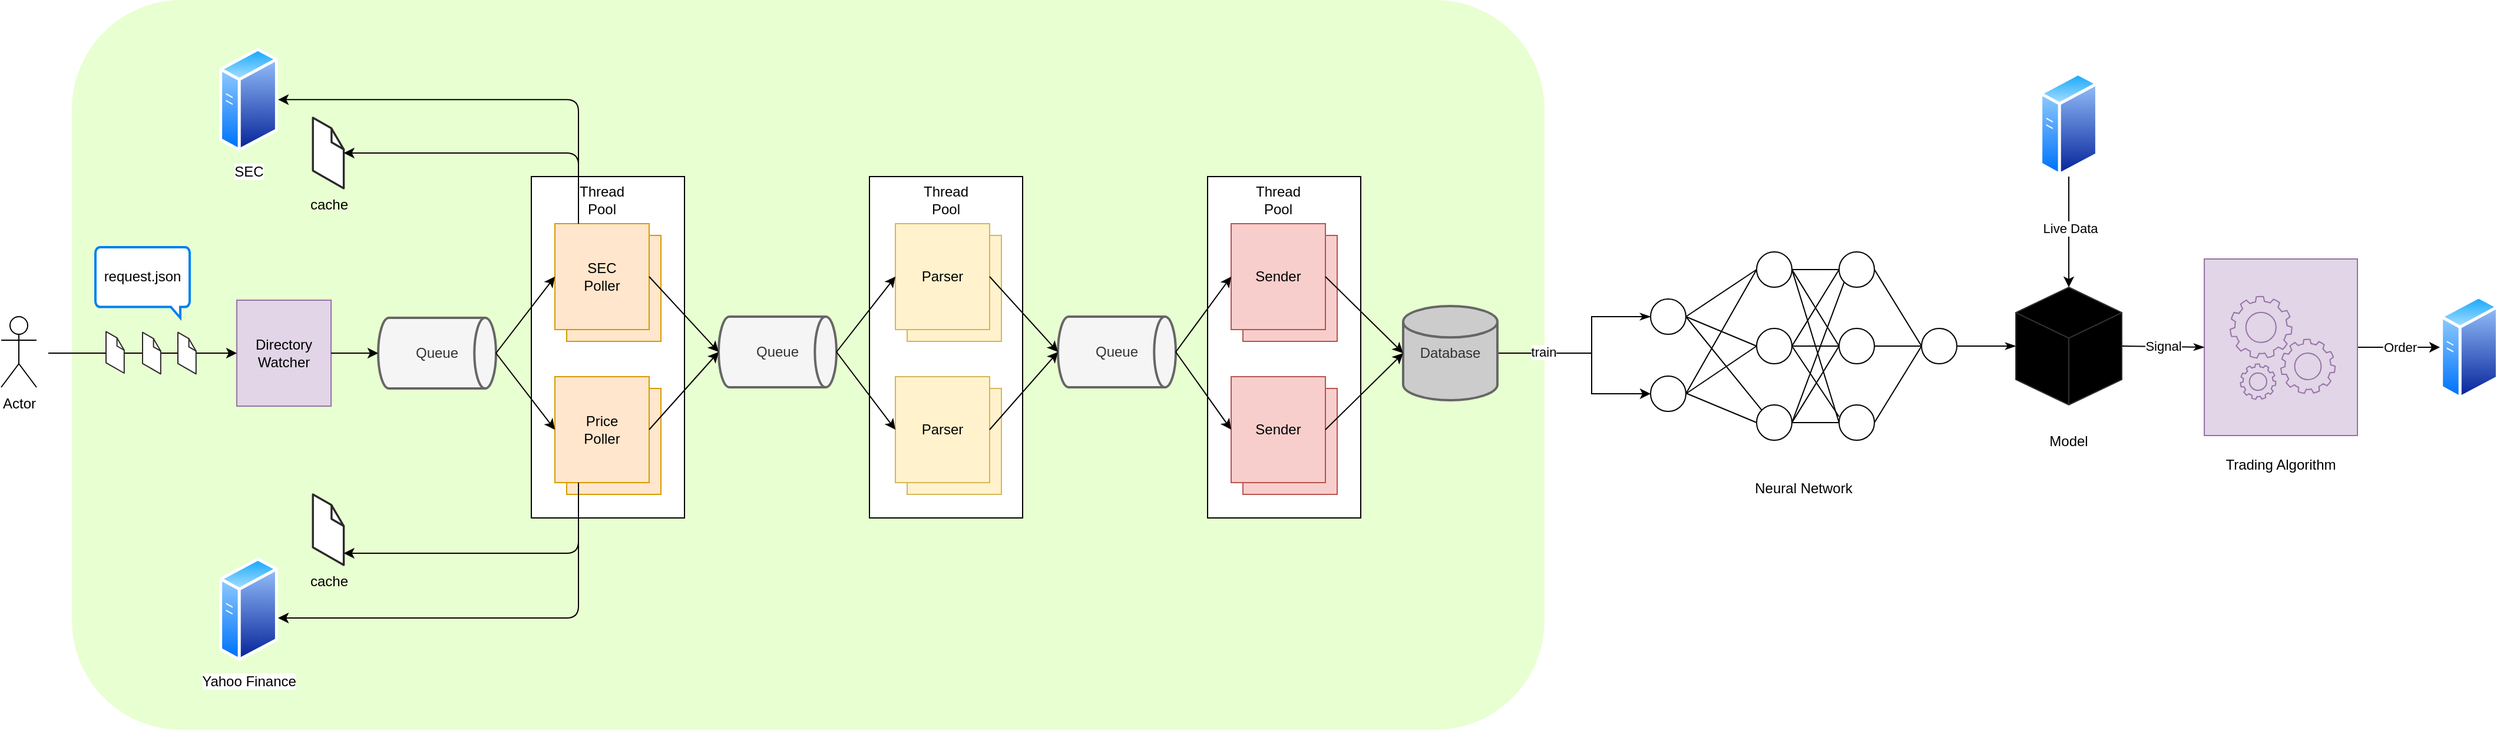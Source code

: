 <mxfile version="14.6.13" type="device"><diagram id="Uc7wO5jZ0mnAPqPivELf" name="Page-1"><mxGraphModel dx="1911" dy="1662" grid="1" gridSize="10" guides="1" tooltips="1" connect="1" arrows="1" fold="1" page="1" pageScale="1" pageWidth="827" pageHeight="1169" math="0" shadow="0"><root><mxCell id="0"/><mxCell id="1" parent="0"/><mxCell id="kiufa7p6xv2dPa-8TVBL-117" value="" style="rounded=1;whiteSpace=wrap;html=1;strokeColor=none;fillColor=#B3FF66;opacity=30;" vertex="1" parent="1"><mxGeometry x="-150" y="-30" width="1250" height="620" as="geometry"/></mxCell><mxCell id="kiufa7p6xv2dPa-8TVBL-112" style="edgeStyle=orthogonalEdgeStyle;rounded=0;orthogonalLoop=1;jettySize=auto;html=1;exitX=1;exitY=0.5;exitDx=0;exitDy=0;entryX=0;entryY=0.5;entryDx=0;entryDy=0;startArrow=none;startFill=0;endArrow=classic;endFill=1;" edge="1" parent="1" source="kiufa7p6xv2dPa-8TVBL-107" target="kiufa7p6xv2dPa-8TVBL-111"><mxGeometry relative="1" as="geometry"/></mxCell><mxCell id="kiufa7p6xv2dPa-8TVBL-113" value="Order" style="edgeLabel;html=1;align=center;verticalAlign=middle;resizable=0;points=[];" vertex="1" connectable="0" parent="kiufa7p6xv2dPa-8TVBL-112"><mxGeometry x="-0.08" relative="1" as="geometry"><mxPoint x="4" as="offset"/></mxGeometry></mxCell><mxCell id="kiufa7p6xv2dPa-8TVBL-107" value="" style="rounded=0;whiteSpace=wrap;html=1;fillColor=#e1d5e7;strokeColor=#9673a6;" vertex="1" parent="1"><mxGeometry x="1660" y="190" width="130" height="150" as="geometry"/></mxCell><mxCell id="kiufa7p6xv2dPa-8TVBL-39" value="" style="rounded=0;whiteSpace=wrap;html=1;" vertex="1" parent="1"><mxGeometry x="814" y="120" width="130" height="290" as="geometry"/></mxCell><mxCell id="kiufa7p6xv2dPa-8TVBL-37" value="Sender" style="rounded=0;whiteSpace=wrap;html=1;fillColor=#f8cecc;strokeColor=#b85450;" vertex="1" parent="1"><mxGeometry x="844" y="300" width="80" height="90" as="geometry"/></mxCell><mxCell id="kiufa7p6xv2dPa-8TVBL-36" value="Sender" style="rounded=0;whiteSpace=wrap;html=1;fillColor=#f8cecc;strokeColor=#b85450;" vertex="1" parent="1"><mxGeometry x="844" y="170" width="80" height="90" as="geometry"/></mxCell><mxCell id="kiufa7p6xv2dPa-8TVBL-35" value="" style="rounded=0;whiteSpace=wrap;html=1;" vertex="1" parent="1"><mxGeometry x="527" y="120" width="130" height="290" as="geometry"/></mxCell><mxCell id="kiufa7p6xv2dPa-8TVBL-34" value="Parser" style="rounded=0;whiteSpace=wrap;html=1;fillColor=#fff2cc;strokeColor=#d6b656;" vertex="1" parent="1"><mxGeometry x="559" y="300" width="80" height="90" as="geometry"/></mxCell><mxCell id="kiufa7p6xv2dPa-8TVBL-33" value="Parser" style="rounded=0;whiteSpace=wrap;html=1;fillColor=#fff2cc;strokeColor=#d6b656;" vertex="1" parent="1"><mxGeometry x="559" y="170" width="80" height="90" as="geometry"/></mxCell><mxCell id="kiufa7p6xv2dPa-8TVBL-22" value="" style="rounded=0;whiteSpace=wrap;html=1;" vertex="1" parent="1"><mxGeometry x="240" y="120" width="130" height="290" as="geometry"/></mxCell><mxCell id="kiufa7p6xv2dPa-8TVBL-24" value="Poller" style="rounded=0;whiteSpace=wrap;html=1;fillColor=#ffe6cc;strokeColor=#d79b00;" vertex="1" parent="1"><mxGeometry x="270" y="300" width="80" height="90" as="geometry"/></mxCell><mxCell id="kiufa7p6xv2dPa-8TVBL-23" value="Poller" style="rounded=0;whiteSpace=wrap;html=1;fillColor=#ffe6cc;strokeColor=#d79b00;" vertex="1" parent="1"><mxGeometry x="270" y="170" width="80" height="90" as="geometry"/></mxCell><mxCell id="HAvQeMUSJQNMTFpUK1Np-1" value="Queue" style="strokeWidth=2;html=1;shape=mxgraph.flowchart.direct_data;whiteSpace=wrap;fillColor=#f5f5f5;strokeColor=#666666;fontColor=#333333;" parent="1" vertex="1"><mxGeometry x="110" y="240" width="100" height="60" as="geometry"/></mxCell><mxCell id="HAvQeMUSJQNMTFpUK1Np-3" value="Queue" style="strokeWidth=2;html=1;shape=mxgraph.flowchart.direct_data;whiteSpace=wrap;fillColor=#f5f5f5;strokeColor=#666666;fontColor=#333333;" parent="1" vertex="1"><mxGeometry x="399" y="239" width="100" height="60" as="geometry"/></mxCell><mxCell id="HAvQeMUSJQNMTFpUK1Np-4" value="Queue" style="strokeWidth=2;html=1;shape=mxgraph.flowchart.direct_data;whiteSpace=wrap;fillColor=#f5f5f5;strokeColor=#666666;fontColor=#333333;" parent="1" vertex="1"><mxGeometry x="687" y="239" width="100" height="60" as="geometry"/></mxCell><mxCell id="HAvQeMUSJQNMTFpUK1Np-6" value="SEC&lt;br&gt;Poller" style="rounded=0;whiteSpace=wrap;html=1;fillColor=#ffe6cc;strokeColor=#d79b00;" parent="1" vertex="1"><mxGeometry x="260" y="160" width="80" height="90" as="geometry"/></mxCell><mxCell id="HAvQeMUSJQNMTFpUK1Np-7" value="Price&lt;br&gt;Poller" style="rounded=0;whiteSpace=wrap;html=1;fillColor=#ffe6cc;strokeColor=#d79b00;" parent="1" vertex="1"><mxGeometry x="260" y="290" width="80" height="90" as="geometry"/></mxCell><mxCell id="HAvQeMUSJQNMTFpUK1Np-8" value="" style="endArrow=classic;html=1;exitX=1;exitY=0.5;exitDx=0;exitDy=0;exitPerimeter=0;entryX=0;entryY=0.5;entryDx=0;entryDy=0;" parent="1" source="HAvQeMUSJQNMTFpUK1Np-1" target="HAvQeMUSJQNMTFpUK1Np-6" edge="1"><mxGeometry width="50" height="50" relative="1" as="geometry"><mxPoint x="230" y="240" as="sourcePoint"/><mxPoint x="280" y="190" as="targetPoint"/></mxGeometry></mxCell><mxCell id="HAvQeMUSJQNMTFpUK1Np-9" value="" style="endArrow=classic;html=1;exitX=1;exitY=0.5;exitDx=0;exitDy=0;exitPerimeter=0;entryX=0;entryY=0.5;entryDx=0;entryDy=0;" parent="1" source="HAvQeMUSJQNMTFpUK1Np-1" target="HAvQeMUSJQNMTFpUK1Np-7" edge="1"><mxGeometry width="50" height="50" relative="1" as="geometry"><mxPoint x="250" y="280" as="sourcePoint"/><mxPoint x="290" y="215" as="targetPoint"/></mxGeometry></mxCell><mxCell id="HAvQeMUSJQNMTFpUK1Np-10" value="" style="endArrow=classic;html=1;exitX=1;exitY=0.5;exitDx=0;exitDy=0;entryX=0;entryY=0.5;entryDx=0;entryDy=0;entryPerimeter=0;" parent="1" source="HAvQeMUSJQNMTFpUK1Np-6" target="HAvQeMUSJQNMTFpUK1Np-3" edge="1"><mxGeometry width="50" height="50" relative="1" as="geometry"><mxPoint x="250" y="280" as="sourcePoint"/><mxPoint x="290" y="215" as="targetPoint"/></mxGeometry></mxCell><mxCell id="HAvQeMUSJQNMTFpUK1Np-11" value="" style="endArrow=classic;html=1;exitX=1;exitY=0.5;exitDx=0;exitDy=0;entryX=0;entryY=0.5;entryDx=0;entryDy=0;entryPerimeter=0;" parent="1" source="HAvQeMUSJQNMTFpUK1Np-7" target="HAvQeMUSJQNMTFpUK1Np-3" edge="1"><mxGeometry width="50" height="50" relative="1" as="geometry"><mxPoint x="250" y="280" as="sourcePoint"/><mxPoint x="290" y="345" as="targetPoint"/></mxGeometry></mxCell><mxCell id="HAvQeMUSJQNMTFpUK1Np-12" value="Parser" style="rounded=0;whiteSpace=wrap;html=1;fillColor=#fff2cc;strokeColor=#d6b656;" parent="1" vertex="1"><mxGeometry x="549" y="160" width="80" height="90" as="geometry"/></mxCell><mxCell id="HAvQeMUSJQNMTFpUK1Np-13" value="Parser" style="rounded=0;whiteSpace=wrap;html=1;fillColor=#fff2cc;strokeColor=#d6b656;" parent="1" vertex="1"><mxGeometry x="549" y="290" width="80" height="90" as="geometry"/></mxCell><mxCell id="HAvQeMUSJQNMTFpUK1Np-14" value="" style="endArrow=classic;html=1;exitX=1;exitY=0.5;exitDx=0;exitDy=0;exitPerimeter=0;entryX=0;entryY=0.5;entryDx=0;entryDy=0;" parent="1" source="HAvQeMUSJQNMTFpUK1Np-3" target="HAvQeMUSJQNMTFpUK1Np-12" edge="1"><mxGeometry width="50" height="50" relative="1" as="geometry"><mxPoint x="509" y="270" as="sourcePoint"/><mxPoint x="549" y="190" as="targetPoint"/></mxGeometry></mxCell><mxCell id="HAvQeMUSJQNMTFpUK1Np-15" value="" style="endArrow=classic;html=1;exitX=1;exitY=0.5;exitDx=0;exitDy=0;exitPerimeter=0;entryX=0;entryY=0.5;entryDx=0;entryDy=0;" parent="1" source="HAvQeMUSJQNMTFpUK1Np-3" target="HAvQeMUSJQNMTFpUK1Np-13" edge="1"><mxGeometry width="50" height="50" relative="1" as="geometry"><mxPoint x="509" y="270" as="sourcePoint"/><mxPoint x="559" y="215" as="targetPoint"/></mxGeometry></mxCell><mxCell id="HAvQeMUSJQNMTFpUK1Np-16" value="" style="endArrow=classic;html=1;exitX=1;exitY=0.5;exitDx=0;exitDy=0;entryX=0;entryY=0.5;entryDx=0;entryDy=0;entryPerimeter=0;" parent="1" source="HAvQeMUSJQNMTFpUK1Np-12" target="HAvQeMUSJQNMTFpUK1Np-4" edge="1"><mxGeometry width="50" height="50" relative="1" as="geometry"><mxPoint x="519" y="280" as="sourcePoint"/><mxPoint x="669" y="270" as="targetPoint"/></mxGeometry></mxCell><mxCell id="HAvQeMUSJQNMTFpUK1Np-17" value="" style="endArrow=classic;html=1;exitX=1;exitY=0.5;exitDx=0;exitDy=0;entryX=0;entryY=0.5;entryDx=0;entryDy=0;entryPerimeter=0;" parent="1" source="HAvQeMUSJQNMTFpUK1Np-13" target="HAvQeMUSJQNMTFpUK1Np-4" edge="1"><mxGeometry width="50" height="50" relative="1" as="geometry"><mxPoint x="519" y="280" as="sourcePoint"/><mxPoint x="669" y="270" as="targetPoint"/></mxGeometry></mxCell><mxCell id="HAvQeMUSJQNMTFpUK1Np-18" value="Sender" style="rounded=0;whiteSpace=wrap;html=1;fillColor=#f8cecc;strokeColor=#b85450;" parent="1" vertex="1"><mxGeometry x="834" y="160" width="80" height="90" as="geometry"/></mxCell><mxCell id="HAvQeMUSJQNMTFpUK1Np-19" value="Sender" style="rounded=0;whiteSpace=wrap;html=1;fillColor=#f8cecc;strokeColor=#b85450;" parent="1" vertex="1"><mxGeometry x="834" y="290" width="80" height="90" as="geometry"/></mxCell><mxCell id="HAvQeMUSJQNMTFpUK1Np-20" value="" style="endArrow=classic;html=1;exitX=1;exitY=0.5;exitDx=0;exitDy=0;exitPerimeter=0;entryX=0;entryY=0.5;entryDx=0;entryDy=0;" parent="1" source="HAvQeMUSJQNMTFpUK1Np-4" target="HAvQeMUSJQNMTFpUK1Np-18" edge="1"><mxGeometry width="50" height="50" relative="1" as="geometry"><mxPoint x="794" y="270" as="sourcePoint"/><mxPoint x="834" y="190" as="targetPoint"/></mxGeometry></mxCell><mxCell id="HAvQeMUSJQNMTFpUK1Np-21" value="" style="endArrow=classic;html=1;entryX=0;entryY=0.5;entryDx=0;entryDy=0;exitX=1;exitY=0.5;exitDx=0;exitDy=0;exitPerimeter=0;" parent="1" target="HAvQeMUSJQNMTFpUK1Np-19" edge="1" source="HAvQeMUSJQNMTFpUK1Np-4"><mxGeometry width="50" height="50" relative="1" as="geometry"><mxPoint x="794" y="270" as="sourcePoint"/><mxPoint x="844" y="215" as="targetPoint"/></mxGeometry></mxCell><mxCell id="kiufa7p6xv2dPa-8TVBL-89" style="edgeStyle=orthogonalEdgeStyle;rounded=0;orthogonalLoop=1;jettySize=auto;html=1;exitX=0;exitY=0.5;exitDx=0;exitDy=0;entryX=0;entryY=0.5;entryDx=0;entryDy=0;endArrow=classicThin;endFill=1;startArrow=classic;startFill=1;" edge="1" parent="1" source="kiufa7p6xv2dPa-8TVBL-55" target="kiufa7p6xv2dPa-8TVBL-54"><mxGeometry relative="1" as="geometry"><Array as="points"><mxPoint x="1140" y="305"/><mxPoint x="1140" y="239"/></Array></mxGeometry></mxCell><mxCell id="kiufa7p6xv2dPa-8TVBL-90" style="edgeStyle=orthogonalEdgeStyle;rounded=0;orthogonalLoop=1;jettySize=auto;html=1;exitX=1;exitY=0.5;exitDx=0;exitDy=0;exitPerimeter=0;startArrow=none;startFill=0;endArrow=none;endFill=0;" edge="1" parent="1" source="HAvQeMUSJQNMTFpUK1Np-22"><mxGeometry relative="1" as="geometry"><mxPoint x="1140" y="270" as="targetPoint"/></mxGeometry></mxCell><mxCell id="kiufa7p6xv2dPa-8TVBL-97" value="train" style="edgeLabel;html=1;align=center;verticalAlign=middle;resizable=0;points=[];" vertex="1" connectable="0" parent="kiufa7p6xv2dPa-8TVBL-90"><mxGeometry x="-0.025" y="-2" relative="1" as="geometry"><mxPoint y="-3" as="offset"/></mxGeometry></mxCell><mxCell id="HAvQeMUSJQNMTFpUK1Np-22" value="Database" style="strokeWidth=2;html=1;shape=mxgraph.flowchart.database;whiteSpace=wrap;strokeColor=#666666;fontColor=#333333;fillColor=#CCCCCC;" parent="1" vertex="1"><mxGeometry x="980" y="230" width="80" height="80" as="geometry"/></mxCell><mxCell id="HAvQeMUSJQNMTFpUK1Np-23" value="" style="endArrow=classic;html=1;exitX=1;exitY=0.5;exitDx=0;exitDy=0;entryX=0;entryY=0.5;entryDx=0;entryDy=0;entryPerimeter=0;" parent="1" source="HAvQeMUSJQNMTFpUK1Np-18" target="HAvQeMUSJQNMTFpUK1Np-22" edge="1"><mxGeometry width="50" height="50" relative="1" as="geometry"><mxPoint x="804" y="280" as="sourcePoint"/><mxPoint x="844" y="215" as="targetPoint"/></mxGeometry></mxCell><mxCell id="HAvQeMUSJQNMTFpUK1Np-24" value="" style="endArrow=classic;html=1;exitX=1;exitY=0.5;exitDx=0;exitDy=0;entryX=0;entryY=0.5;entryDx=0;entryDy=0;entryPerimeter=0;" parent="1" source="HAvQeMUSJQNMTFpUK1Np-19" target="HAvQeMUSJQNMTFpUK1Np-22" edge="1"><mxGeometry width="50" height="50" relative="1" as="geometry"><mxPoint x="924" y="215" as="sourcePoint"/><mxPoint x="1014" y="280" as="targetPoint"/></mxGeometry></mxCell><mxCell id="HAvQeMUSJQNMTFpUK1Np-26" value="Directory&lt;br&gt;Watcher" style="rounded=0;whiteSpace=wrap;html=1;fillColor=#e1d5e7;strokeColor=#9673a6;" parent="1" vertex="1"><mxGeometry x="-10" y="225" width="80" height="90" as="geometry"/></mxCell><mxCell id="HAvQeMUSJQNMTFpUK1Np-27" value="" style="endArrow=classic;html=1;exitX=1;exitY=0.5;exitDx=0;exitDy=0;entryX=0;entryY=0.5;entryDx=0;entryDy=0;entryPerimeter=0;" parent="1" source="HAvQeMUSJQNMTFpUK1Np-26" target="HAvQeMUSJQNMTFpUK1Np-1" edge="1"><mxGeometry width="50" height="50" relative="1" as="geometry"><mxPoint x="80" y="367.5" as="sourcePoint"/><mxPoint x="120" y="302.5" as="targetPoint"/></mxGeometry></mxCell><mxCell id="kiufa7p6xv2dPa-8TVBL-6" value="" style="endArrow=classic;html=1;entryX=0;entryY=0.5;entryDx=0;entryDy=0;" edge="1" parent="1" target="HAvQeMUSJQNMTFpUK1Np-26"><mxGeometry width="50" height="50" relative="1" as="geometry"><mxPoint x="-170" y="270" as="sourcePoint"/><mxPoint x="-10" y="410" as="targetPoint"/></mxGeometry></mxCell><mxCell id="kiufa7p6xv2dPa-8TVBL-7" value="" style="verticalLabelPosition=bottom;html=1;verticalAlign=top;strokeWidth=1;align=center;outlineConnect=0;dashed=0;outlineConnect=0;shape=mxgraph.aws3d.file;aspect=fixed;strokeColor=#292929;" vertex="1" parent="1"><mxGeometry x="-121" y="251.7" width="15.4" height="35.3" as="geometry"/></mxCell><mxCell id="kiufa7p6xv2dPa-8TVBL-8" value="" style="verticalLabelPosition=bottom;html=1;verticalAlign=top;strokeWidth=1;align=center;outlineConnect=0;dashed=0;outlineConnect=0;shape=mxgraph.aws3d.file;aspect=fixed;strokeColor=#292929;" vertex="1" parent="1"><mxGeometry x="-90" y="252.35" width="15.4" height="35.3" as="geometry"/></mxCell><mxCell id="kiufa7p6xv2dPa-8TVBL-9" value="" style="verticalLabelPosition=bottom;html=1;verticalAlign=top;strokeWidth=1;align=center;outlineConnect=0;dashed=0;outlineConnect=0;shape=mxgraph.aws3d.file;aspect=fixed;strokeColor=#292929;" vertex="1" parent="1"><mxGeometry x="-60" y="252.35" width="15.4" height="35.3" as="geometry"/></mxCell><mxCell id="kiufa7p6xv2dPa-8TVBL-10" value="" style="html=1;verticalLabelPosition=bottom;align=center;labelBackgroundColor=#ffffff;verticalAlign=top;strokeWidth=2;strokeColor=#0080F0;shadow=0;dashed=0;shape=mxgraph.ios7.icons.message;" vertex="1" parent="1"><mxGeometry x="-130" y="180" width="80" height="60" as="geometry"/></mxCell><mxCell id="kiufa7p6xv2dPa-8TVBL-11" value="request.json" style="text;html=1;strokeColor=none;fillColor=none;align=center;verticalAlign=middle;whiteSpace=wrap;rounded=0;" vertex="1" parent="1"><mxGeometry x="-110" y="195" width="40" height="20" as="geometry"/></mxCell><mxCell id="kiufa7p6xv2dPa-8TVBL-21" value="Actor" style="shape=umlActor;verticalLabelPosition=bottom;verticalAlign=top;html=1;outlineConnect=0;" vertex="1" parent="1"><mxGeometry x="-210" y="239" width="30" height="60" as="geometry"/></mxCell><mxCell id="kiufa7p6xv2dPa-8TVBL-25" value="" style="edgeStyle=orthogonalEdgeStyle;elbow=horizontal;endArrow=classic;html=1;exitX=0.25;exitY=1;exitDx=0;exitDy=0;entryX=1;entryY=0.582;entryDx=0;entryDy=0;entryPerimeter=0;" edge="1" parent="1" target="kiufa7p6xv2dPa-8TVBL-28"><mxGeometry width="50" height="50" relative="1" as="geometry"><mxPoint x="280" y="403" as="sourcePoint"/><mxPoint x="50" y="483" as="targetPoint"/><Array as="points"><mxPoint x="280" y="495"/></Array></mxGeometry></mxCell><mxCell id="kiufa7p6xv2dPa-8TVBL-28" value="Yahoo Finance" style="aspect=fixed;perimeter=ellipsePerimeter;html=1;align=center;shadow=0;dashed=0;spacingTop=3;image;image=img/lib/active_directory/generic_server.svg;" vertex="1" parent="1"><mxGeometry x="-25" y="443" width="50" height="89.29" as="geometry"/></mxCell><mxCell id="kiufa7p6xv2dPa-8TVBL-30" value="SEC" style="aspect=fixed;perimeter=ellipsePerimeter;html=1;align=center;shadow=0;dashed=0;spacingTop=3;image;image=img/lib/active_directory/generic_server.svg;" vertex="1" parent="1"><mxGeometry x="-25" y="10.0" width="50" height="89.29" as="geometry"/></mxCell><mxCell id="kiufa7p6xv2dPa-8TVBL-32" value="" style="edgeStyle=orthogonalEdgeStyle;elbow=horizontal;endArrow=classic;html=1;exitX=0.25;exitY=0;exitDx=0;exitDy=0;entryX=1;entryY=0.5;entryDx=0;entryDy=0;" edge="1" parent="1" source="HAvQeMUSJQNMTFpUK1Np-6" target="kiufa7p6xv2dPa-8TVBL-30"><mxGeometry width="50" height="50" relative="1" as="geometry"><mxPoint x="330" y="10" as="sourcePoint"/><mxPoint x="100" y="90" as="targetPoint"/></mxGeometry></mxCell><mxCell id="kiufa7p6xv2dPa-8TVBL-41" value="Thread Pool" style="text;html=1;strokeColor=none;fillColor=none;align=center;verticalAlign=middle;whiteSpace=wrap;rounded=0;" vertex="1" parent="1"><mxGeometry x="280" y="130" width="40" height="20" as="geometry"/></mxCell><mxCell id="kiufa7p6xv2dPa-8TVBL-42" value="Thread Pool" style="text;html=1;strokeColor=none;fillColor=none;align=center;verticalAlign=middle;whiteSpace=wrap;rounded=0;" vertex="1" parent="1"><mxGeometry x="572" y="130" width="40" height="20" as="geometry"/></mxCell><mxCell id="kiufa7p6xv2dPa-8TVBL-43" value="Thread Pool" style="text;html=1;strokeColor=none;fillColor=none;align=center;verticalAlign=middle;whiteSpace=wrap;rounded=0;" vertex="1" parent="1"><mxGeometry x="854" y="130" width="40" height="20" as="geometry"/></mxCell><mxCell id="kiufa7p6xv2dPa-8TVBL-47" value="cache" style="verticalLabelPosition=bottom;html=1;verticalAlign=top;strokeWidth=1;align=center;outlineConnect=0;dashed=0;outlineConnect=0;shape=mxgraph.aws3d.file;aspect=fixed;strokeColor=#292929;" vertex="1" parent="1"><mxGeometry x="54.6" y="70" width="26.18" height="60" as="geometry"/></mxCell><mxCell id="kiufa7p6xv2dPa-8TVBL-50" value="" style="edgeStyle=orthogonalEdgeStyle;elbow=horizontal;endArrow=classic;html=1;exitX=0.25;exitY=0;exitDx=0;exitDy=0;" edge="1" parent="1" source="HAvQeMUSJQNMTFpUK1Np-6" target="kiufa7p6xv2dPa-8TVBL-47"><mxGeometry width="50" height="50" relative="1" as="geometry"><mxPoint x="290" y="170" as="sourcePoint"/><mxPoint x="80" y="100" as="targetPoint"/><Array as="points"><mxPoint x="280" y="100"/></Array></mxGeometry></mxCell><mxCell id="kiufa7p6xv2dPa-8TVBL-52" value="cache" style="verticalLabelPosition=bottom;html=1;verticalAlign=top;strokeWidth=1;align=center;outlineConnect=0;dashed=0;outlineConnect=0;shape=mxgraph.aws3d.file;aspect=fixed;strokeColor=#292929;" vertex="1" parent="1"><mxGeometry x="54.6" y="390" width="26.18" height="60" as="geometry"/></mxCell><mxCell id="kiufa7p6xv2dPa-8TVBL-53" value="" style="edgeStyle=orthogonalEdgeStyle;elbow=horizontal;endArrow=classic;html=1;exitX=0.25;exitY=1;exitDx=0;exitDy=0;" edge="1" parent="1" source="HAvQeMUSJQNMTFpUK1Np-7" target="kiufa7p6xv2dPa-8TVBL-52"><mxGeometry width="50" height="50" relative="1" as="geometry"><mxPoint x="302" y="509.29" as="sourcePoint"/><mxPoint x="102.78" y="429.29" as="targetPoint"/><Array as="points"><mxPoint x="280" y="440"/></Array></mxGeometry></mxCell><mxCell id="kiufa7p6xv2dPa-8TVBL-54" value="" style="ellipse;whiteSpace=wrap;html=1;aspect=fixed;" vertex="1" parent="1"><mxGeometry x="1190" y="224" width="30" height="30" as="geometry"/></mxCell><mxCell id="kiufa7p6xv2dPa-8TVBL-55" value="" style="ellipse;whiteSpace=wrap;html=1;aspect=fixed;" vertex="1" parent="1"><mxGeometry x="1190" y="289.5" width="30" height="30" as="geometry"/></mxCell><mxCell id="kiufa7p6xv2dPa-8TVBL-56" value="" style="ellipse;whiteSpace=wrap;html=1;aspect=fixed;" vertex="1" parent="1"><mxGeometry x="1280" y="184" width="30" height="30" as="geometry"/></mxCell><mxCell id="kiufa7p6xv2dPa-8TVBL-57" value="" style="ellipse;whiteSpace=wrap;html=1;aspect=fixed;" vertex="1" parent="1"><mxGeometry x="1280" y="249" width="30" height="30" as="geometry"/></mxCell><mxCell id="kiufa7p6xv2dPa-8TVBL-58" value="" style="ellipse;whiteSpace=wrap;html=1;aspect=fixed;" vertex="1" parent="1"><mxGeometry x="1280" y="314" width="30" height="30" as="geometry"/></mxCell><mxCell id="kiufa7p6xv2dPa-8TVBL-62" value="" style="ellipse;whiteSpace=wrap;html=1;aspect=fixed;" vertex="1" parent="1"><mxGeometry x="1420" y="249" width="30" height="30" as="geometry"/></mxCell><mxCell id="kiufa7p6xv2dPa-8TVBL-64" value="" style="endArrow=none;html=1;exitX=1;exitY=0.5;exitDx=0;exitDy=0;entryX=0;entryY=0.5;entryDx=0;entryDy=0;endFill=0;" edge="1" parent="1" source="kiufa7p6xv2dPa-8TVBL-54" target="kiufa7p6xv2dPa-8TVBL-56"><mxGeometry width="50" height="50" relative="1" as="geometry"><mxPoint x="1160" y="376.65" as="sourcePoint"/><mxPoint x="1226" y="311.65" as="targetPoint"/></mxGeometry></mxCell><mxCell id="kiufa7p6xv2dPa-8TVBL-65" value="" style="endArrow=none;html=1;exitX=1;exitY=0.5;exitDx=0;exitDy=0;entryX=0;entryY=0.5;entryDx=0;entryDy=0;endFill=0;" edge="1" parent="1" source="kiufa7p6xv2dPa-8TVBL-54" target="kiufa7p6xv2dPa-8TVBL-57"><mxGeometry width="50" height="50" relative="1" as="geometry"><mxPoint x="1270" y="269" as="sourcePoint"/><mxPoint x="1290" y="244" as="targetPoint"/></mxGeometry></mxCell><mxCell id="kiufa7p6xv2dPa-8TVBL-66" value="" style="endArrow=none;html=1;exitX=1;exitY=0.5;exitDx=0;exitDy=0;entryX=0;entryY=0;entryDx=0;entryDy=0;endFill=0;" edge="1" parent="1" source="kiufa7p6xv2dPa-8TVBL-54" target="kiufa7p6xv2dPa-8TVBL-58"><mxGeometry width="50" height="50" relative="1" as="geometry"><mxPoint x="1270" y="269" as="sourcePoint"/><mxPoint x="1290" y="290" as="targetPoint"/></mxGeometry></mxCell><mxCell id="kiufa7p6xv2dPa-8TVBL-67" value="" style="endArrow=none;html=1;exitX=1;exitY=0.5;exitDx=0;exitDy=0;entryX=0;entryY=0.5;entryDx=0;entryDy=0;endFill=0;" edge="1" parent="1" source="kiufa7p6xv2dPa-8TVBL-55" target="kiufa7p6xv2dPa-8TVBL-56"><mxGeometry width="50" height="50" relative="1" as="geometry"><mxPoint x="1230" y="265.5" as="sourcePoint"/><mxPoint x="1260" y="314" as="targetPoint"/></mxGeometry></mxCell><mxCell id="kiufa7p6xv2dPa-8TVBL-68" value="" style="endArrow=none;html=1;exitX=1;exitY=0.5;exitDx=0;exitDy=0;entryX=0;entryY=0.5;entryDx=0;entryDy=0;endFill=0;" edge="1" parent="1" source="kiufa7p6xv2dPa-8TVBL-55" target="kiufa7p6xv2dPa-8TVBL-57"><mxGeometry width="50" height="50" relative="1" as="geometry"><mxPoint x="1230" y="314.5" as="sourcePoint"/><mxPoint x="1290" y="209" as="targetPoint"/></mxGeometry></mxCell><mxCell id="kiufa7p6xv2dPa-8TVBL-69" value="" style="endArrow=none;html=1;entryX=0;entryY=0.5;entryDx=0;entryDy=0;endFill=0;" edge="1" parent="1" target="kiufa7p6xv2dPa-8TVBL-58"><mxGeometry width="50" height="50" relative="1" as="geometry"><mxPoint x="1220" y="304" as="sourcePoint"/><mxPoint x="1290" y="265.5" as="targetPoint"/></mxGeometry></mxCell><mxCell id="kiufa7p6xv2dPa-8TVBL-70" value="" style="ellipse;whiteSpace=wrap;html=1;aspect=fixed;" vertex="1" parent="1"><mxGeometry x="1350" y="184" width="30" height="30" as="geometry"/></mxCell><mxCell id="kiufa7p6xv2dPa-8TVBL-71" value="" style="ellipse;whiteSpace=wrap;html=1;aspect=fixed;" vertex="1" parent="1"><mxGeometry x="1350" y="249" width="30" height="30" as="geometry"/></mxCell><mxCell id="kiufa7p6xv2dPa-8TVBL-72" value="" style="ellipse;whiteSpace=wrap;html=1;aspect=fixed;" vertex="1" parent="1"><mxGeometry x="1350" y="314" width="30" height="30" as="geometry"/></mxCell><mxCell id="kiufa7p6xv2dPa-8TVBL-73" value="" style="endArrow=none;html=1;exitX=1;exitY=0.5;exitDx=0;exitDy=0;entryX=0;entryY=0.5;entryDx=0;entryDy=0;endFill=0;" edge="1" parent="1" source="kiufa7p6xv2dPa-8TVBL-56" target="kiufa7p6xv2dPa-8TVBL-70"><mxGeometry width="50" height="50" relative="1" as="geometry"><mxPoint x="1230" y="249" as="sourcePoint"/><mxPoint x="1290" y="209" as="targetPoint"/></mxGeometry></mxCell><mxCell id="kiufa7p6xv2dPa-8TVBL-74" value="" style="endArrow=none;html=1;exitX=1;exitY=0.5;exitDx=0;exitDy=0;entryX=0;entryY=0.5;entryDx=0;entryDy=0;endFill=0;" edge="1" parent="1" source="kiufa7p6xv2dPa-8TVBL-56" target="kiufa7p6xv2dPa-8TVBL-71"><mxGeometry width="50" height="50" relative="1" as="geometry"><mxPoint x="1320" y="209" as="sourcePoint"/><mxPoint x="1360" y="209" as="targetPoint"/></mxGeometry></mxCell><mxCell id="kiufa7p6xv2dPa-8TVBL-75" value="" style="endArrow=none;html=1;exitX=1;exitY=0.5;exitDx=0;exitDy=0;entryX=0;entryY=0.5;entryDx=0;entryDy=0;endFill=0;" edge="1" parent="1" source="kiufa7p6xv2dPa-8TVBL-56" target="kiufa7p6xv2dPa-8TVBL-72"><mxGeometry width="50" height="50" relative="1" as="geometry"><mxPoint x="1320" y="209" as="sourcePoint"/><mxPoint x="1360" y="274" as="targetPoint"/></mxGeometry></mxCell><mxCell id="kiufa7p6xv2dPa-8TVBL-76" value="" style="endArrow=none;html=1;exitX=1;exitY=0.5;exitDx=0;exitDy=0;entryX=0;entryY=0.5;entryDx=0;entryDy=0;endFill=0;" edge="1" parent="1" source="kiufa7p6xv2dPa-8TVBL-57" target="kiufa7p6xv2dPa-8TVBL-70"><mxGeometry width="50" height="50" relative="1" as="geometry"><mxPoint x="1330" y="219" as="sourcePoint"/><mxPoint x="1370" y="284" as="targetPoint"/></mxGeometry></mxCell><mxCell id="kiufa7p6xv2dPa-8TVBL-77" value="" style="endArrow=none;html=1;exitX=1;exitY=0.5;exitDx=0;exitDy=0;endFill=0;" edge="1" parent="1" source="kiufa7p6xv2dPa-8TVBL-57" target="kiufa7p6xv2dPa-8TVBL-71"><mxGeometry width="50" height="50" relative="1" as="geometry"><mxPoint x="1320" y="274" as="sourcePoint"/><mxPoint x="1360" y="209" as="targetPoint"/></mxGeometry></mxCell><mxCell id="kiufa7p6xv2dPa-8TVBL-78" value="" style="endArrow=none;html=1;exitX=1;exitY=0.5;exitDx=0;exitDy=0;endFill=0;" edge="1" parent="1" source="kiufa7p6xv2dPa-8TVBL-57"><mxGeometry width="50" height="50" relative="1" as="geometry"><mxPoint x="1330" y="284" as="sourcePoint"/><mxPoint x="1350" y="324" as="targetPoint"/></mxGeometry></mxCell><mxCell id="kiufa7p6xv2dPa-8TVBL-79" value="" style="endArrow=none;html=1;exitX=1;exitY=0.5;exitDx=0;exitDy=0;endFill=0;" edge="1" parent="1" source="kiufa7p6xv2dPa-8TVBL-58"><mxGeometry width="50" height="50" relative="1" as="geometry"><mxPoint x="1320" y="274" as="sourcePoint"/><mxPoint x="1350" y="329" as="targetPoint"/></mxGeometry></mxCell><mxCell id="kiufa7p6xv2dPa-8TVBL-80" value="" style="endArrow=none;html=1;exitX=1;exitY=0.5;exitDx=0;exitDy=0;entryX=0;entryY=0.5;entryDx=0;entryDy=0;endFill=0;" edge="1" parent="1" source="kiufa7p6xv2dPa-8TVBL-58" target="kiufa7p6xv2dPa-8TVBL-71"><mxGeometry width="50" height="50" relative="1" as="geometry"><mxPoint x="1330" y="284" as="sourcePoint"/><mxPoint x="1370" y="344" as="targetPoint"/></mxGeometry></mxCell><mxCell id="kiufa7p6xv2dPa-8TVBL-81" value="" style="endArrow=none;html=1;exitX=1;exitY=0.5;exitDx=0;exitDy=0;entryX=0;entryY=1;entryDx=0;entryDy=0;endFill=0;" edge="1" parent="1" source="kiufa7p6xv2dPa-8TVBL-58" target="kiufa7p6xv2dPa-8TVBL-70"><mxGeometry width="50" height="50" relative="1" as="geometry"><mxPoint x="1320" y="339" as="sourcePoint"/><mxPoint x="1360" y="274" as="targetPoint"/></mxGeometry></mxCell><mxCell id="kiufa7p6xv2dPa-8TVBL-82" value="" style="endArrow=none;html=1;exitX=1;exitY=0.5;exitDx=0;exitDy=0;entryX=0;entryY=0.5;entryDx=0;entryDy=0;endFill=0;" edge="1" parent="1" source="kiufa7p6xv2dPa-8TVBL-71" target="kiufa7p6xv2dPa-8TVBL-62"><mxGeometry width="50" height="50" relative="1" as="geometry"><mxPoint x="1230" y="249" as="sourcePoint"/><mxPoint x="1290" y="209" as="targetPoint"/></mxGeometry></mxCell><mxCell id="kiufa7p6xv2dPa-8TVBL-83" value="" style="endArrow=none;html=1;exitX=1;exitY=0.5;exitDx=0;exitDy=0;endFill=0;" edge="1" parent="1" source="kiufa7p6xv2dPa-8TVBL-70"><mxGeometry width="50" height="50" relative="1" as="geometry"><mxPoint x="1390" y="274" as="sourcePoint"/><mxPoint x="1420" y="264" as="targetPoint"/></mxGeometry></mxCell><mxCell id="kiufa7p6xv2dPa-8TVBL-85" value="" style="endArrow=none;html=1;exitX=1;exitY=0.5;exitDx=0;exitDy=0;endFill=0;entryX=0;entryY=0.5;entryDx=0;entryDy=0;" edge="1" parent="1" source="kiufa7p6xv2dPa-8TVBL-72" target="kiufa7p6xv2dPa-8TVBL-62"><mxGeometry width="50" height="50" relative="1" as="geometry"><mxPoint x="1390" y="209" as="sourcePoint"/><mxPoint x="1430" y="274" as="targetPoint"/></mxGeometry></mxCell><mxCell id="kiufa7p6xv2dPa-8TVBL-87" value="" style="endArrow=classicThin;html=1;exitX=1;exitY=0.5;exitDx=0;exitDy=0;entryX=0;entryY=0.5;entryDx=0;entryDy=0;endFill=1;entryPerimeter=0;" edge="1" parent="1" source="kiufa7p6xv2dPa-8TVBL-62" target="kiufa7p6xv2dPa-8TVBL-91"><mxGeometry width="50" height="50" relative="1" as="geometry"><mxPoint x="1470" y="264" as="sourcePoint"/><mxPoint x="1510" y="264" as="targetPoint"/></mxGeometry></mxCell><mxCell id="kiufa7p6xv2dPa-8TVBL-91" value="" style="html=1;whiteSpace=wrap;shape=isoCube2;backgroundOutline=1;isoAngle=15;fillColor=#000000;strokeColor=#333333;" vertex="1" parent="1"><mxGeometry x="1500" y="214" width="90" height="100" as="geometry"/></mxCell><mxCell id="kiufa7p6xv2dPa-8TVBL-94" value="Model" style="text;html=1;strokeColor=none;fillColor=none;align=center;verticalAlign=middle;whiteSpace=wrap;rounded=0;" vertex="1" parent="1"><mxGeometry x="1525" y="335" width="40" height="20" as="geometry"/></mxCell><mxCell id="kiufa7p6xv2dPa-8TVBL-99" value="" style="edgeStyle=orthogonalEdgeStyle;rounded=0;orthogonalLoop=1;jettySize=auto;html=1;startArrow=none;startFill=0;endArrow=classic;endFill=1;entryX=0.5;entryY=0;entryDx=0;entryDy=0;entryPerimeter=0;" edge="1" parent="1" source="kiufa7p6xv2dPa-8TVBL-98" target="kiufa7p6xv2dPa-8TVBL-91"><mxGeometry relative="1" as="geometry"><mxPoint x="1130" y="270" as="targetPoint"/></mxGeometry></mxCell><mxCell id="kiufa7p6xv2dPa-8TVBL-100" value="Live Data" style="edgeLabel;html=1;align=center;verticalAlign=middle;resizable=0;points=[];" vertex="1" connectable="0" parent="kiufa7p6xv2dPa-8TVBL-99"><mxGeometry x="0.375" y="1" relative="1" as="geometry"><mxPoint y="-21" as="offset"/></mxGeometry></mxCell><mxCell id="kiufa7p6xv2dPa-8TVBL-98" value="" style="aspect=fixed;perimeter=ellipsePerimeter;html=1;align=center;shadow=0;dashed=0;spacingTop=3;image;image=img/lib/active_directory/generic_server.svg;" vertex="1" parent="1"><mxGeometry x="1520" y="30.71" width="50" height="89.29" as="geometry"/></mxCell><mxCell id="kiufa7p6xv2dPa-8TVBL-104" value="Signal" style="endArrow=classicThin;html=1;exitX=1;exitY=0.5;exitDx=0;exitDy=0;entryX=0;entryY=0.5;entryDx=0;entryDy=0;endFill=1;exitPerimeter=0;" edge="1" parent="1" source="kiufa7p6xv2dPa-8TVBL-91" target="kiufa7p6xv2dPa-8TVBL-107"><mxGeometry width="50" height="50" relative="1" as="geometry"><mxPoint x="1604" y="263.5" as="sourcePoint"/><mxPoint x="1654" y="263.5" as="targetPoint"/></mxGeometry></mxCell><mxCell id="kiufa7p6xv2dPa-8TVBL-105" value="" style="html=1;aspect=fixed;strokeColor=#9673a6;shadow=0;align=center;verticalAlign=top;shape=mxgraph.gcp2.gear;fillColor=#e1d5e7;" vertex="1" parent="1"><mxGeometry x="1682" y="221.82" width="52.35" height="52.35" as="geometry"/></mxCell><mxCell id="kiufa7p6xv2dPa-8TVBL-108" value="" style="html=1;aspect=fixed;strokeColor=#9673a6;shadow=0;align=center;verticalAlign=top;shape=mxgraph.gcp2.gear;fillColor=#e1d5e7;" vertex="1" parent="1"><mxGeometry x="1725" y="258.17" width="46" height="46" as="geometry"/></mxCell><mxCell id="kiufa7p6xv2dPa-8TVBL-109" value="" style="html=1;aspect=fixed;strokeColor=#9673a6;shadow=0;align=center;verticalAlign=top;shape=mxgraph.gcp2.gear;fillColor=#e1d5e7;" vertex="1" parent="1"><mxGeometry x="1690.68" y="279.17" width="30" height="30" as="geometry"/></mxCell><mxCell id="kiufa7p6xv2dPa-8TVBL-110" value="Trading Algorithm" style="text;html=1;strokeColor=none;fillColor=none;align=center;verticalAlign=middle;whiteSpace=wrap;rounded=0;" vertex="1" parent="1"><mxGeometry x="1660" y="355" width="130" height="20" as="geometry"/></mxCell><mxCell id="kiufa7p6xv2dPa-8TVBL-111" value="" style="aspect=fixed;perimeter=ellipsePerimeter;html=1;align=center;shadow=0;dashed=0;spacingTop=3;image;image=img/lib/active_directory/generic_server.svg;" vertex="1" parent="1"><mxGeometry x="1860" y="220.36" width="50" height="89.29" as="geometry"/></mxCell><mxCell id="kiufa7p6xv2dPa-8TVBL-114" value="Neural Network" style="text;html=1;strokeColor=none;fillColor=none;align=center;verticalAlign=middle;whiteSpace=wrap;rounded=0;" vertex="1" parent="1"><mxGeometry x="1270" y="375" width="100" height="20" as="geometry"/></mxCell></root></mxGraphModel></diagram></mxfile>